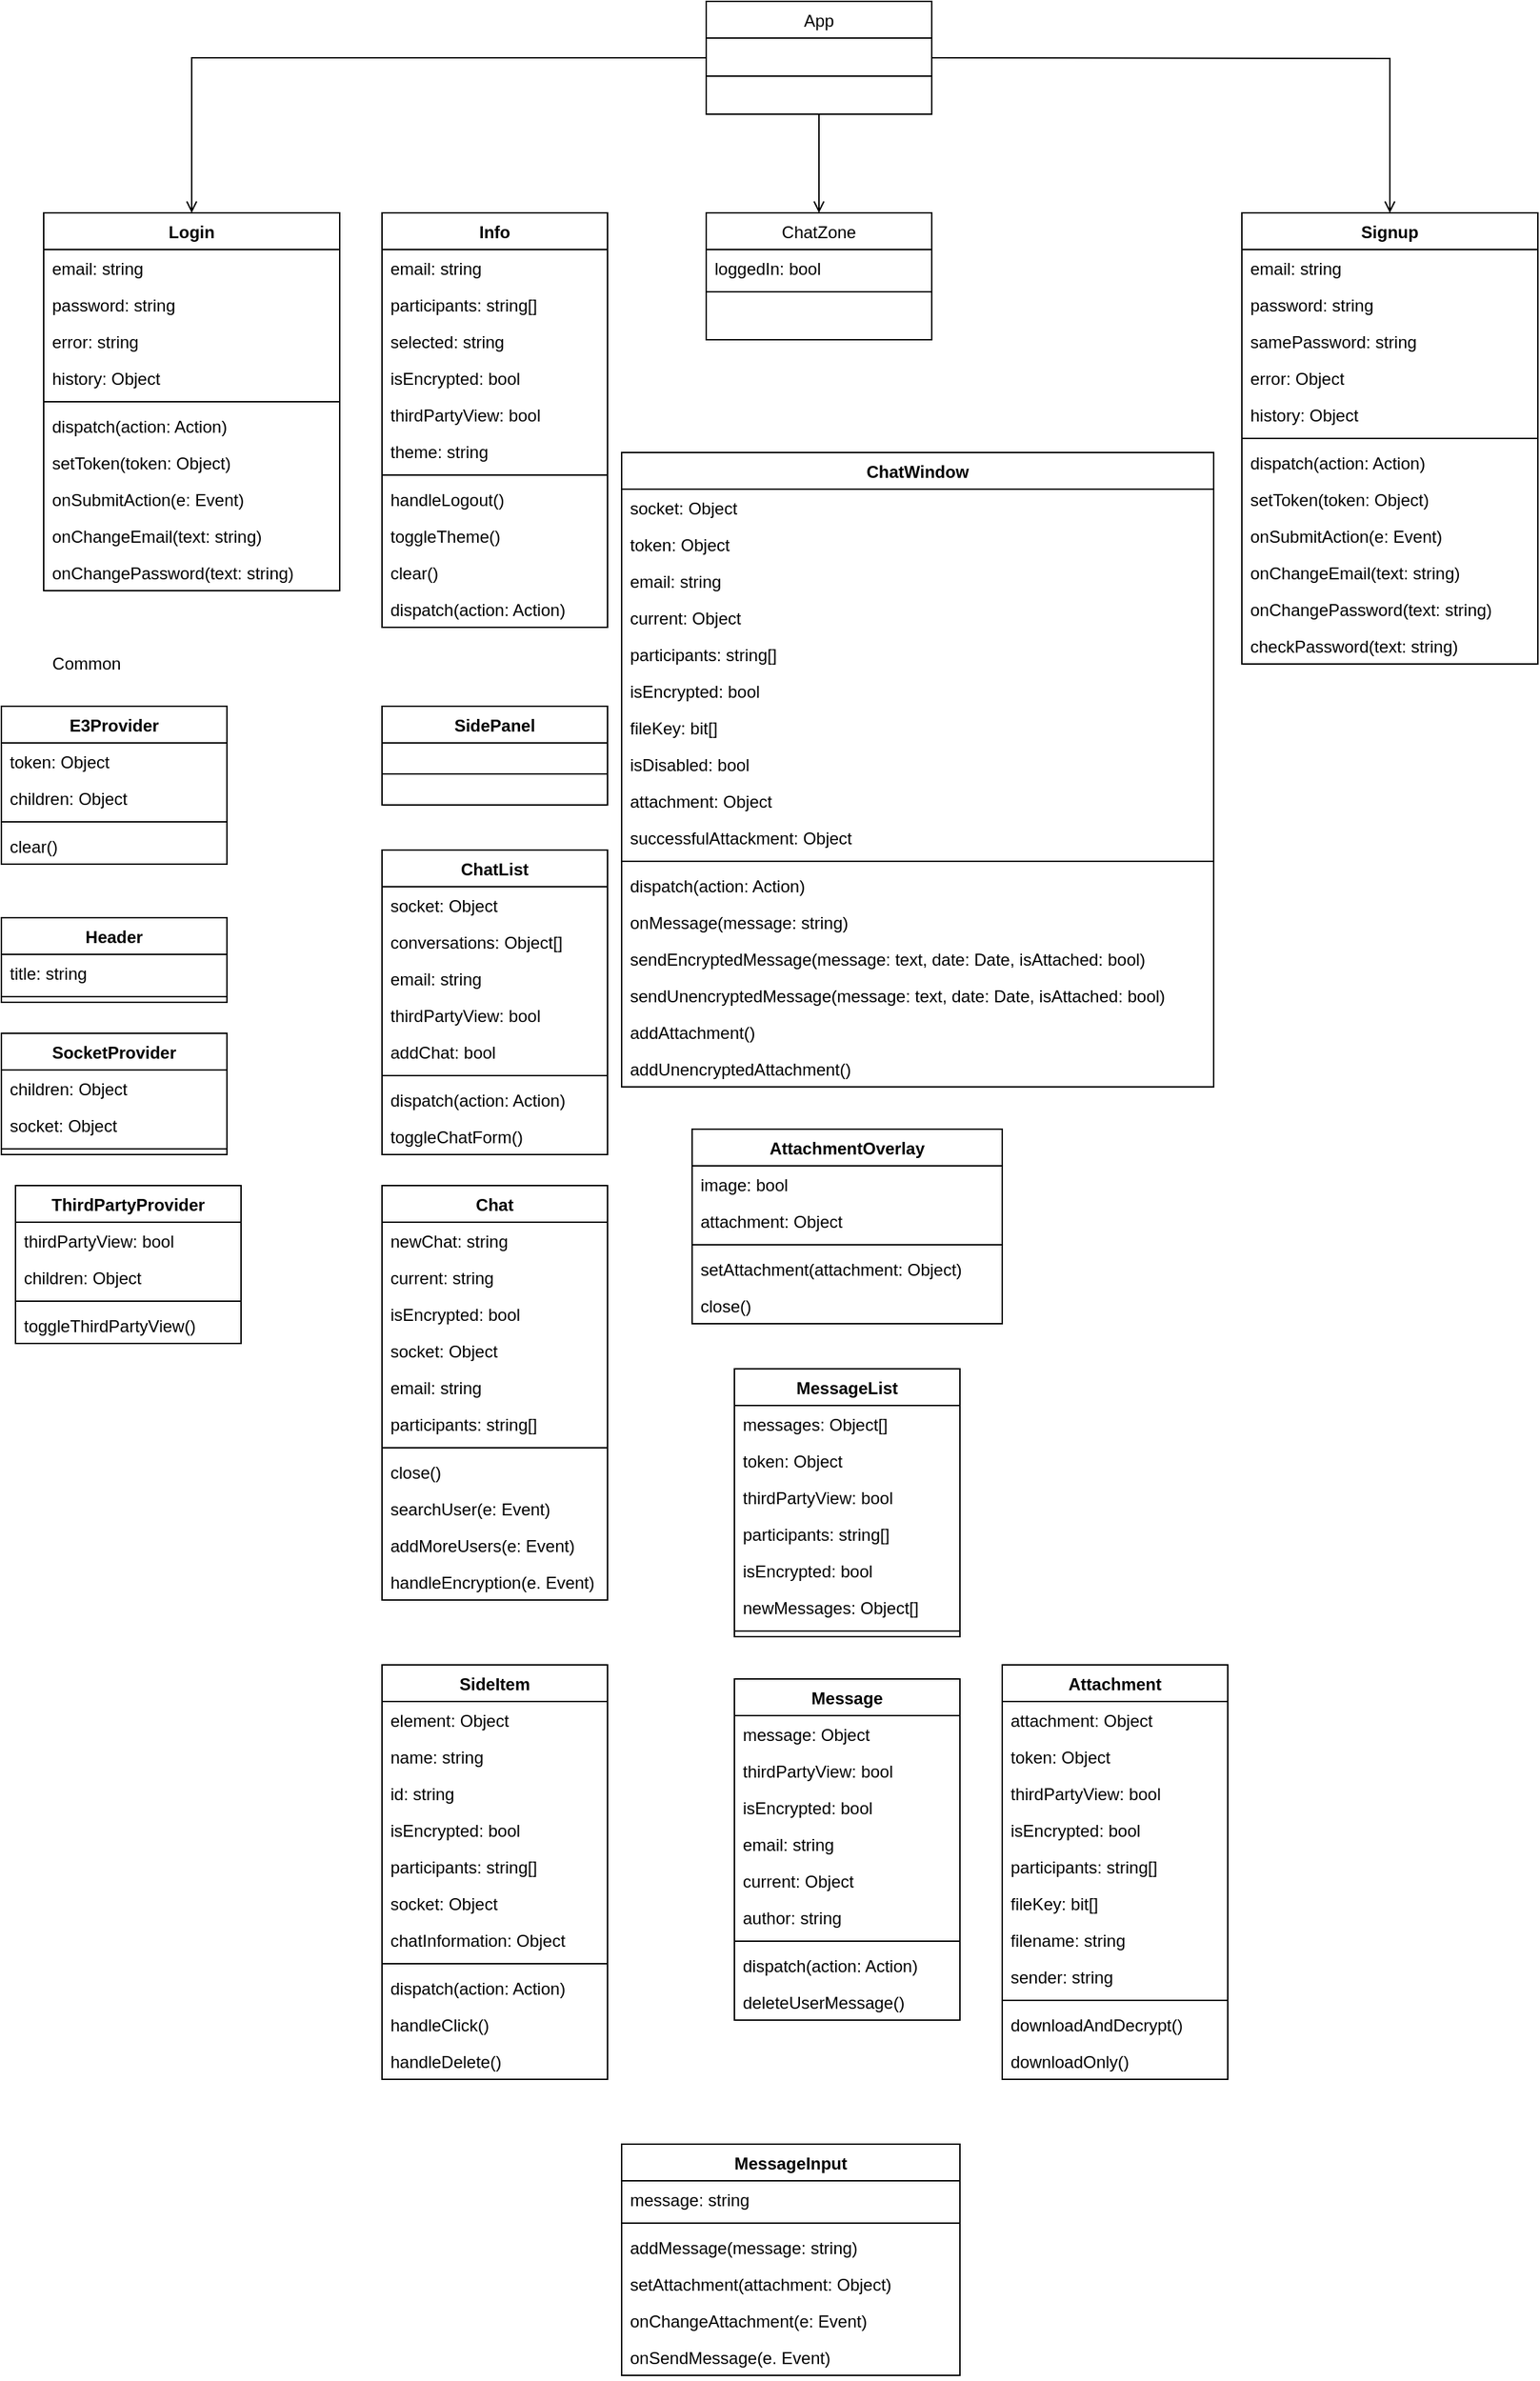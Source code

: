 <mxfile version="14.7.6" type="device"><diagram id="C5RBs43oDa-KdzZeNtuy" name="Page-1"><mxGraphModel dx="2538" dy="564" grid="1" gridSize="10" guides="1" tooltips="1" connect="1" arrows="1" fold="1" page="1" pageScale="1" pageWidth="1500" pageHeight="1500" math="0" shadow="0"><root><mxCell id="WIyWlLk6GJQsqaUBKTNV-0"/><mxCell id="WIyWlLk6GJQsqaUBKTNV-1" parent="WIyWlLk6GJQsqaUBKTNV-0"/><mxCell id="zkfFHV4jXpPFQw0GAbJ--0" value="App" style="swimlane;fontStyle=0;align=center;verticalAlign=top;childLayout=stackLayout;horizontal=1;startSize=26;horizontalStack=0;resizeParent=1;resizeLast=0;collapsible=1;marginBottom=0;rounded=0;shadow=0;strokeWidth=1;" parent="WIyWlLk6GJQsqaUBKTNV-1" vertex="1"><mxGeometry x="480" y="40" width="160" height="80" as="geometry"><mxRectangle x="230" y="140" width="160" height="26" as="alternateBounds"/></mxGeometry></mxCell><mxCell id="zkfFHV4jXpPFQw0GAbJ--4" value="" style="line;html=1;strokeWidth=1;align=left;verticalAlign=middle;spacingTop=-1;spacingLeft=3;spacingRight=3;rotatable=0;labelPosition=right;points=[];portConstraint=eastwest;" parent="zkfFHV4jXpPFQw0GAbJ--0" vertex="1"><mxGeometry y="26" width="160" height="54" as="geometry"/></mxCell><mxCell id="zkfFHV4jXpPFQw0GAbJ--17" value="ChatZone" style="swimlane;fontStyle=0;align=center;verticalAlign=top;childLayout=stackLayout;horizontal=1;startSize=26;horizontalStack=0;resizeParent=1;resizeLast=0;collapsible=1;marginBottom=0;rounded=0;shadow=0;strokeWidth=1;" parent="WIyWlLk6GJQsqaUBKTNV-1" vertex="1"><mxGeometry x="480" y="190" width="160" height="90" as="geometry"><mxRectangle x="550" y="140" width="160" height="26" as="alternateBounds"/></mxGeometry></mxCell><mxCell id="zkfFHV4jXpPFQw0GAbJ--18" value="loggedIn: bool" style="text;align=left;verticalAlign=top;spacingLeft=4;spacingRight=4;overflow=hidden;rotatable=0;points=[[0,0.5],[1,0.5]];portConstraint=eastwest;" parent="zkfFHV4jXpPFQw0GAbJ--17" vertex="1"><mxGeometry y="26" width="160" height="26" as="geometry"/></mxCell><mxCell id="zkfFHV4jXpPFQw0GAbJ--23" value="" style="line;html=1;strokeWidth=1;align=left;verticalAlign=middle;spacingTop=-1;spacingLeft=3;spacingRight=3;rotatable=0;labelPosition=right;points=[];portConstraint=eastwest;" parent="zkfFHV4jXpPFQw0GAbJ--17" vertex="1"><mxGeometry y="52" width="160" height="8" as="geometry"/></mxCell><mxCell id="zkfFHV4jXpPFQw0GAbJ--26" value="" style="endArrow=open;shadow=0;strokeWidth=1;rounded=0;endFill=1;edgeStyle=elbowEdgeStyle;elbow=vertical;" parent="WIyWlLk6GJQsqaUBKTNV-1" source="zkfFHV4jXpPFQw0GAbJ--0" target="zkfFHV4jXpPFQw0GAbJ--17" edge="1"><mxGeometry x="0.5" y="41" relative="1" as="geometry"><mxPoint x="380" y="192" as="sourcePoint"/><mxPoint x="540" y="192" as="targetPoint"/><mxPoint x="-40" y="32" as="offset"/></mxGeometry></mxCell><mxCell id="NFk0pXSnsGcXy38gWaya-1" value="Login" style="swimlane;fontStyle=1;align=center;verticalAlign=top;childLayout=stackLayout;horizontal=1;startSize=26;horizontalStack=0;resizeParent=1;resizeParentMax=0;resizeLast=0;collapsible=1;marginBottom=0;" vertex="1" parent="WIyWlLk6GJQsqaUBKTNV-1"><mxGeometry x="10" y="190" width="210" height="268" as="geometry"/></mxCell><mxCell id="NFk0pXSnsGcXy38gWaya-2" value="email: string" style="text;strokeColor=none;fillColor=none;align=left;verticalAlign=top;spacingLeft=4;spacingRight=4;overflow=hidden;rotatable=0;points=[[0,0.5],[1,0.5]];portConstraint=eastwest;" vertex="1" parent="NFk0pXSnsGcXy38gWaya-1"><mxGeometry y="26" width="210" height="26" as="geometry"/></mxCell><mxCell id="NFk0pXSnsGcXy38gWaya-10" value="password: string" style="text;strokeColor=none;fillColor=none;align=left;verticalAlign=top;spacingLeft=4;spacingRight=4;overflow=hidden;rotatable=0;points=[[0,0.5],[1,0.5]];portConstraint=eastwest;" vertex="1" parent="NFk0pXSnsGcXy38gWaya-1"><mxGeometry y="52" width="210" height="26" as="geometry"/></mxCell><mxCell id="NFk0pXSnsGcXy38gWaya-4" value="error: string" style="text;strokeColor=none;fillColor=none;align=left;verticalAlign=top;spacingLeft=4;spacingRight=4;overflow=hidden;rotatable=0;points=[[0,0.5],[1,0.5]];portConstraint=eastwest;" vertex="1" parent="NFk0pXSnsGcXy38gWaya-1"><mxGeometry y="78" width="210" height="26" as="geometry"/></mxCell><mxCell id="NFk0pXSnsGcXy38gWaya-12" value="history: Object" style="text;strokeColor=none;fillColor=none;align=left;verticalAlign=top;spacingLeft=4;spacingRight=4;overflow=hidden;rotatable=0;points=[[0,0.5],[1,0.5]];portConstraint=eastwest;" vertex="1" parent="NFk0pXSnsGcXy38gWaya-1"><mxGeometry y="104" width="210" height="26" as="geometry"/></mxCell><mxCell id="NFk0pXSnsGcXy38gWaya-3" value="" style="line;strokeWidth=1;fillColor=none;align=left;verticalAlign=middle;spacingTop=-1;spacingLeft=3;spacingRight=3;rotatable=0;labelPosition=right;points=[];portConstraint=eastwest;" vertex="1" parent="NFk0pXSnsGcXy38gWaya-1"><mxGeometry y="130" width="210" height="8" as="geometry"/></mxCell><mxCell id="NFk0pXSnsGcXy38gWaya-16" value="dispatch(action: Action)" style="text;strokeColor=none;fillColor=none;align=left;verticalAlign=top;spacingLeft=4;spacingRight=4;overflow=hidden;rotatable=0;points=[[0,0.5],[1,0.5]];portConstraint=eastwest;" vertex="1" parent="NFk0pXSnsGcXy38gWaya-1"><mxGeometry y="138" width="210" height="26" as="geometry"/></mxCell><mxCell id="NFk0pXSnsGcXy38gWaya-17" value="setToken(token: Object)" style="text;strokeColor=none;fillColor=none;align=left;verticalAlign=top;spacingLeft=4;spacingRight=4;overflow=hidden;rotatable=0;points=[[0,0.5],[1,0.5]];portConstraint=eastwest;" vertex="1" parent="NFk0pXSnsGcXy38gWaya-1"><mxGeometry y="164" width="210" height="26" as="geometry"/></mxCell><mxCell id="NFk0pXSnsGcXy38gWaya-18" value="onSubmitAction(e: Event)" style="text;strokeColor=none;fillColor=none;align=left;verticalAlign=top;spacingLeft=4;spacingRight=4;overflow=hidden;rotatable=0;points=[[0,0.5],[1,0.5]];portConstraint=eastwest;" vertex="1" parent="NFk0pXSnsGcXy38gWaya-1"><mxGeometry y="190" width="210" height="26" as="geometry"/></mxCell><mxCell id="NFk0pXSnsGcXy38gWaya-19" value="onChangeEmail(text: string)" style="text;strokeColor=none;fillColor=none;align=left;verticalAlign=top;spacingLeft=4;spacingRight=4;overflow=hidden;rotatable=0;points=[[0,0.5],[1,0.5]];portConstraint=eastwest;" vertex="1" parent="NFk0pXSnsGcXy38gWaya-1"><mxGeometry y="216" width="210" height="26" as="geometry"/></mxCell><mxCell id="NFk0pXSnsGcXy38gWaya-20" value="onChangePassword(text: string)" style="text;strokeColor=none;fillColor=none;align=left;verticalAlign=top;spacingLeft=4;spacingRight=4;overflow=hidden;rotatable=0;points=[[0,0.5],[1,0.5]];portConstraint=eastwest;" vertex="1" parent="NFk0pXSnsGcXy38gWaya-1"><mxGeometry y="242" width="210" height="26" as="geometry"/></mxCell><mxCell id="NFk0pXSnsGcXy38gWaya-21" value="Signup" style="swimlane;fontStyle=1;align=center;verticalAlign=top;childLayout=stackLayout;horizontal=1;startSize=26;horizontalStack=0;resizeParent=1;resizeParentMax=0;resizeLast=0;collapsible=1;marginBottom=0;" vertex="1" parent="WIyWlLk6GJQsqaUBKTNV-1"><mxGeometry x="860" y="190" width="210" height="320" as="geometry"/></mxCell><mxCell id="NFk0pXSnsGcXy38gWaya-22" value="email: string" style="text;strokeColor=none;fillColor=none;align=left;verticalAlign=top;spacingLeft=4;spacingRight=4;overflow=hidden;rotatable=0;points=[[0,0.5],[1,0.5]];portConstraint=eastwest;" vertex="1" parent="NFk0pXSnsGcXy38gWaya-21"><mxGeometry y="26" width="210" height="26" as="geometry"/></mxCell><mxCell id="NFk0pXSnsGcXy38gWaya-23" value="password: string" style="text;strokeColor=none;fillColor=none;align=left;verticalAlign=top;spacingLeft=4;spacingRight=4;overflow=hidden;rotatable=0;points=[[0,0.5],[1,0.5]];portConstraint=eastwest;" vertex="1" parent="NFk0pXSnsGcXy38gWaya-21"><mxGeometry y="52" width="210" height="26" as="geometry"/></mxCell><mxCell id="NFk0pXSnsGcXy38gWaya-32" value="samePassword: string" style="text;strokeColor=none;fillColor=none;align=left;verticalAlign=top;spacingLeft=4;spacingRight=4;overflow=hidden;rotatable=0;points=[[0,0.5],[1,0.5]];portConstraint=eastwest;" vertex="1" parent="NFk0pXSnsGcXy38gWaya-21"><mxGeometry y="78" width="210" height="26" as="geometry"/></mxCell><mxCell id="NFk0pXSnsGcXy38gWaya-24" value="error: Object" style="text;strokeColor=none;fillColor=none;align=left;verticalAlign=top;spacingLeft=4;spacingRight=4;overflow=hidden;rotatable=0;points=[[0,0.5],[1,0.5]];portConstraint=eastwest;" vertex="1" parent="NFk0pXSnsGcXy38gWaya-21"><mxGeometry y="104" width="210" height="26" as="geometry"/></mxCell><mxCell id="NFk0pXSnsGcXy38gWaya-25" value="history: Object" style="text;strokeColor=none;fillColor=none;align=left;verticalAlign=top;spacingLeft=4;spacingRight=4;overflow=hidden;rotatable=0;points=[[0,0.5],[1,0.5]];portConstraint=eastwest;" vertex="1" parent="NFk0pXSnsGcXy38gWaya-21"><mxGeometry y="130" width="210" height="26" as="geometry"/></mxCell><mxCell id="NFk0pXSnsGcXy38gWaya-26" value="" style="line;strokeWidth=1;fillColor=none;align=left;verticalAlign=middle;spacingTop=-1;spacingLeft=3;spacingRight=3;rotatable=0;labelPosition=right;points=[];portConstraint=eastwest;" vertex="1" parent="NFk0pXSnsGcXy38gWaya-21"><mxGeometry y="156" width="210" height="8" as="geometry"/></mxCell><mxCell id="NFk0pXSnsGcXy38gWaya-27" value="dispatch(action: Action)" style="text;strokeColor=none;fillColor=none;align=left;verticalAlign=top;spacingLeft=4;spacingRight=4;overflow=hidden;rotatable=0;points=[[0,0.5],[1,0.5]];portConstraint=eastwest;" vertex="1" parent="NFk0pXSnsGcXy38gWaya-21"><mxGeometry y="164" width="210" height="26" as="geometry"/></mxCell><mxCell id="NFk0pXSnsGcXy38gWaya-28" value="setToken(token: Object)" style="text;strokeColor=none;fillColor=none;align=left;verticalAlign=top;spacingLeft=4;spacingRight=4;overflow=hidden;rotatable=0;points=[[0,0.5],[1,0.5]];portConstraint=eastwest;" vertex="1" parent="NFk0pXSnsGcXy38gWaya-21"><mxGeometry y="190" width="210" height="26" as="geometry"/></mxCell><mxCell id="NFk0pXSnsGcXy38gWaya-29" value="onSubmitAction(e: Event)" style="text;strokeColor=none;fillColor=none;align=left;verticalAlign=top;spacingLeft=4;spacingRight=4;overflow=hidden;rotatable=0;points=[[0,0.5],[1,0.5]];portConstraint=eastwest;" vertex="1" parent="NFk0pXSnsGcXy38gWaya-21"><mxGeometry y="216" width="210" height="26" as="geometry"/></mxCell><mxCell id="NFk0pXSnsGcXy38gWaya-30" value="onChangeEmail(text: string)" style="text;strokeColor=none;fillColor=none;align=left;verticalAlign=top;spacingLeft=4;spacingRight=4;overflow=hidden;rotatable=0;points=[[0,0.5],[1,0.5]];portConstraint=eastwest;" vertex="1" parent="NFk0pXSnsGcXy38gWaya-21"><mxGeometry y="242" width="210" height="26" as="geometry"/></mxCell><mxCell id="NFk0pXSnsGcXy38gWaya-31" value="onChangePassword(text: string)" style="text;strokeColor=none;fillColor=none;align=left;verticalAlign=top;spacingLeft=4;spacingRight=4;overflow=hidden;rotatable=0;points=[[0,0.5],[1,0.5]];portConstraint=eastwest;" vertex="1" parent="NFk0pXSnsGcXy38gWaya-21"><mxGeometry y="268" width="210" height="26" as="geometry"/></mxCell><mxCell id="NFk0pXSnsGcXy38gWaya-34" value="checkPassword(text: string)" style="text;strokeColor=none;fillColor=none;align=left;verticalAlign=top;spacingLeft=4;spacingRight=4;overflow=hidden;rotatable=0;points=[[0,0.5],[1,0.5]];portConstraint=eastwest;" vertex="1" parent="NFk0pXSnsGcXy38gWaya-21"><mxGeometry y="294" width="210" height="26" as="geometry"/></mxCell><mxCell id="NFk0pXSnsGcXy38gWaya-36" value="" style="endArrow=open;html=1;edgeStyle=orthogonalEdgeStyle;exitX=0;exitY=0.5;exitDx=0;exitDy=0;rounded=0;endFill=0;entryX=0.5;entryY=0;entryDx=0;entryDy=0;" edge="1" parent="WIyWlLk6GJQsqaUBKTNV-1" source="zkfFHV4jXpPFQw0GAbJ--0" target="NFk0pXSnsGcXy38gWaya-1"><mxGeometry relative="1" as="geometry"><mxPoint x="290" y="79.5" as="sourcePoint"/><mxPoint x="440" y="180" as="targetPoint"/></mxGeometry></mxCell><mxCell id="NFk0pXSnsGcXy38gWaya-43" value="" style="endArrow=open;html=1;edgeStyle=orthogonalEdgeStyle;entryX=0.5;entryY=0;entryDx=0;entryDy=0;endFill=0;rounded=0;" edge="1" parent="WIyWlLk6GJQsqaUBKTNV-1" target="NFk0pXSnsGcXy38gWaya-21"><mxGeometry relative="1" as="geometry"><mxPoint x="640" y="80" as="sourcePoint"/><mxPoint x="580" y="320" as="targetPoint"/></mxGeometry></mxCell><mxCell id="NFk0pXSnsGcXy38gWaya-46" value="E3Provider" style="swimlane;fontStyle=1;align=center;verticalAlign=top;childLayout=stackLayout;horizontal=1;startSize=26;horizontalStack=0;resizeParent=1;resizeParentMax=0;resizeLast=0;collapsible=1;marginBottom=0;" vertex="1" parent="WIyWlLk6GJQsqaUBKTNV-1"><mxGeometry x="-20" y="540" width="160" height="112" as="geometry"/></mxCell><mxCell id="NFk0pXSnsGcXy38gWaya-47" value="token: Object" style="text;strokeColor=none;fillColor=none;align=left;verticalAlign=top;spacingLeft=4;spacingRight=4;overflow=hidden;rotatable=0;points=[[0,0.5],[1,0.5]];portConstraint=eastwest;" vertex="1" parent="NFk0pXSnsGcXy38gWaya-46"><mxGeometry y="26" width="160" height="26" as="geometry"/></mxCell><mxCell id="NFk0pXSnsGcXy38gWaya-50" value="children: Object" style="text;strokeColor=none;fillColor=none;align=left;verticalAlign=top;spacingLeft=4;spacingRight=4;overflow=hidden;rotatable=0;points=[[0,0.5],[1,0.5]];portConstraint=eastwest;" vertex="1" parent="NFk0pXSnsGcXy38gWaya-46"><mxGeometry y="52" width="160" height="26" as="geometry"/></mxCell><mxCell id="NFk0pXSnsGcXy38gWaya-48" value="" style="line;strokeWidth=1;fillColor=none;align=left;verticalAlign=middle;spacingTop=-1;spacingLeft=3;spacingRight=3;rotatable=0;labelPosition=right;points=[];portConstraint=eastwest;" vertex="1" parent="NFk0pXSnsGcXy38gWaya-46"><mxGeometry y="78" width="160" height="8" as="geometry"/></mxCell><mxCell id="NFk0pXSnsGcXy38gWaya-49" value="clear()" style="text;strokeColor=none;fillColor=none;align=left;verticalAlign=top;spacingLeft=4;spacingRight=4;overflow=hidden;rotatable=0;points=[[0,0.5],[1,0.5]];portConstraint=eastwest;" vertex="1" parent="NFk0pXSnsGcXy38gWaya-46"><mxGeometry y="86" width="160" height="26" as="geometry"/></mxCell><mxCell id="NFk0pXSnsGcXy38gWaya-52" value="Info" style="swimlane;fontStyle=1;align=center;verticalAlign=top;childLayout=stackLayout;horizontal=1;startSize=26;horizontalStack=0;resizeParent=1;resizeParentMax=0;resizeLast=0;collapsible=1;marginBottom=0;" vertex="1" parent="WIyWlLk6GJQsqaUBKTNV-1"><mxGeometry x="250" y="190" width="160" height="294" as="geometry"/></mxCell><mxCell id="NFk0pXSnsGcXy38gWaya-53" value="email: string" style="text;strokeColor=none;fillColor=none;align=left;verticalAlign=top;spacingLeft=4;spacingRight=4;overflow=hidden;rotatable=0;points=[[0,0.5],[1,0.5]];portConstraint=eastwest;" vertex="1" parent="NFk0pXSnsGcXy38gWaya-52"><mxGeometry y="26" width="160" height="26" as="geometry"/></mxCell><mxCell id="NFk0pXSnsGcXy38gWaya-56" value="participants: string[]" style="text;strokeColor=none;fillColor=none;align=left;verticalAlign=top;spacingLeft=4;spacingRight=4;overflow=hidden;rotatable=0;points=[[0,0.5],[1,0.5]];portConstraint=eastwest;" vertex="1" parent="NFk0pXSnsGcXy38gWaya-52"><mxGeometry y="52" width="160" height="26" as="geometry"/></mxCell><mxCell id="NFk0pXSnsGcXy38gWaya-57" value="selected: string" style="text;strokeColor=none;fillColor=none;align=left;verticalAlign=top;spacingLeft=4;spacingRight=4;overflow=hidden;rotatable=0;points=[[0,0.5],[1,0.5]];portConstraint=eastwest;" vertex="1" parent="NFk0pXSnsGcXy38gWaya-52"><mxGeometry y="78" width="160" height="26" as="geometry"/></mxCell><mxCell id="NFk0pXSnsGcXy38gWaya-58" value="isEncrypted: bool" style="text;strokeColor=none;fillColor=none;align=left;verticalAlign=top;spacingLeft=4;spacingRight=4;overflow=hidden;rotatable=0;points=[[0,0.5],[1,0.5]];portConstraint=eastwest;" vertex="1" parent="NFk0pXSnsGcXy38gWaya-52"><mxGeometry y="104" width="160" height="26" as="geometry"/></mxCell><mxCell id="NFk0pXSnsGcXy38gWaya-59" value="thirdPartyView: bool" style="text;strokeColor=none;fillColor=none;align=left;verticalAlign=top;spacingLeft=4;spacingRight=4;overflow=hidden;rotatable=0;points=[[0,0.5],[1,0.5]];portConstraint=eastwest;" vertex="1" parent="NFk0pXSnsGcXy38gWaya-52"><mxGeometry y="130" width="160" height="26" as="geometry"/></mxCell><mxCell id="NFk0pXSnsGcXy38gWaya-60" value="theme: string" style="text;strokeColor=none;fillColor=none;align=left;verticalAlign=top;spacingLeft=4;spacingRight=4;overflow=hidden;rotatable=0;points=[[0,0.5],[1,0.5]];portConstraint=eastwest;" vertex="1" parent="NFk0pXSnsGcXy38gWaya-52"><mxGeometry y="156" width="160" height="26" as="geometry"/></mxCell><mxCell id="NFk0pXSnsGcXy38gWaya-54" value="" style="line;strokeWidth=1;fillColor=none;align=left;verticalAlign=middle;spacingTop=-1;spacingLeft=3;spacingRight=3;rotatable=0;labelPosition=right;points=[];portConstraint=eastwest;" vertex="1" parent="NFk0pXSnsGcXy38gWaya-52"><mxGeometry y="182" width="160" height="8" as="geometry"/></mxCell><mxCell id="NFk0pXSnsGcXy38gWaya-55" value="handleLogout()" style="text;strokeColor=none;fillColor=none;align=left;verticalAlign=top;spacingLeft=4;spacingRight=4;overflow=hidden;rotatable=0;points=[[0,0.5],[1,0.5]];portConstraint=eastwest;" vertex="1" parent="NFk0pXSnsGcXy38gWaya-52"><mxGeometry y="190" width="160" height="26" as="geometry"/></mxCell><mxCell id="NFk0pXSnsGcXy38gWaya-61" value="toggleTheme()" style="text;strokeColor=none;fillColor=none;align=left;verticalAlign=top;spacingLeft=4;spacingRight=4;overflow=hidden;rotatable=0;points=[[0,0.5],[1,0.5]];portConstraint=eastwest;" vertex="1" parent="NFk0pXSnsGcXy38gWaya-52"><mxGeometry y="216" width="160" height="26" as="geometry"/></mxCell><mxCell id="NFk0pXSnsGcXy38gWaya-72" value="clear()" style="text;strokeColor=none;fillColor=none;align=left;verticalAlign=top;spacingLeft=4;spacingRight=4;overflow=hidden;rotatable=0;points=[[0,0.5],[1,0.5]];portConstraint=eastwest;" vertex="1" parent="NFk0pXSnsGcXy38gWaya-52"><mxGeometry y="242" width="160" height="26" as="geometry"/></mxCell><mxCell id="NFk0pXSnsGcXy38gWaya-71" value="dispatch(action: Action)" style="text;strokeColor=none;fillColor=none;align=left;verticalAlign=top;spacingLeft=4;spacingRight=4;overflow=hidden;rotatable=0;points=[[0,0.5],[1,0.5]];portConstraint=eastwest;" vertex="1" parent="NFk0pXSnsGcXy38gWaya-52"><mxGeometry y="268" width="160" height="26" as="geometry"/></mxCell><mxCell id="NFk0pXSnsGcXy38gWaya-73" value="Header" style="swimlane;fontStyle=1;align=center;verticalAlign=top;childLayout=stackLayout;horizontal=1;startSize=26;horizontalStack=0;resizeParent=1;resizeParentMax=0;resizeLast=0;collapsible=1;marginBottom=0;" vertex="1" parent="WIyWlLk6GJQsqaUBKTNV-1"><mxGeometry x="-20" y="690" width="160" height="60" as="geometry"/></mxCell><mxCell id="NFk0pXSnsGcXy38gWaya-74" value="title: string" style="text;strokeColor=none;fillColor=none;align=left;verticalAlign=top;spacingLeft=4;spacingRight=4;overflow=hidden;rotatable=0;points=[[0,0.5],[1,0.5]];portConstraint=eastwest;" vertex="1" parent="NFk0pXSnsGcXy38gWaya-73"><mxGeometry y="26" width="160" height="26" as="geometry"/></mxCell><mxCell id="NFk0pXSnsGcXy38gWaya-75" value="" style="line;strokeWidth=1;fillColor=none;align=left;verticalAlign=middle;spacingTop=-1;spacingLeft=3;spacingRight=3;rotatable=0;labelPosition=right;points=[];portConstraint=eastwest;" vertex="1" parent="NFk0pXSnsGcXy38gWaya-73"><mxGeometry y="52" width="160" height="8" as="geometry"/></mxCell><mxCell id="NFk0pXSnsGcXy38gWaya-78" value="Common" style="text;html=1;align=center;verticalAlign=middle;resizable=0;points=[];autosize=1;strokeColor=none;" vertex="1" parent="WIyWlLk6GJQsqaUBKTNV-1"><mxGeometry x="10" y="500" width="60" height="20" as="geometry"/></mxCell><mxCell id="NFk0pXSnsGcXy38gWaya-80" value="SidePanel" style="swimlane;fontStyle=1;align=center;verticalAlign=top;childLayout=stackLayout;horizontal=1;startSize=26;horizontalStack=0;resizeParent=1;resizeParentMax=0;resizeLast=0;collapsible=1;marginBottom=0;" vertex="1" parent="WIyWlLk6GJQsqaUBKTNV-1"><mxGeometry x="250" y="540" width="160" height="70" as="geometry"/></mxCell><mxCell id="NFk0pXSnsGcXy38gWaya-82" value="" style="line;strokeWidth=1;fillColor=none;align=left;verticalAlign=middle;spacingTop=-1;spacingLeft=3;spacingRight=3;rotatable=0;labelPosition=right;points=[];portConstraint=eastwest;" vertex="1" parent="NFk0pXSnsGcXy38gWaya-80"><mxGeometry y="26" width="160" height="44" as="geometry"/></mxCell><mxCell id="NFk0pXSnsGcXy38gWaya-84" value="ChatList" style="swimlane;fontStyle=1;align=center;verticalAlign=top;childLayout=stackLayout;horizontal=1;startSize=26;horizontalStack=0;resizeParent=1;resizeParentMax=0;resizeLast=0;collapsible=1;marginBottom=0;" vertex="1" parent="WIyWlLk6GJQsqaUBKTNV-1"><mxGeometry x="250" y="642" width="160" height="216" as="geometry"/></mxCell><mxCell id="NFk0pXSnsGcXy38gWaya-85" value="socket: Object" style="text;strokeColor=none;fillColor=none;align=left;verticalAlign=top;spacingLeft=4;spacingRight=4;overflow=hidden;rotatable=0;points=[[0,0.5],[1,0.5]];portConstraint=eastwest;" vertex="1" parent="NFk0pXSnsGcXy38gWaya-84"><mxGeometry y="26" width="160" height="26" as="geometry"/></mxCell><mxCell id="NFk0pXSnsGcXy38gWaya-88" value="conversations: Object[]" style="text;strokeColor=none;fillColor=none;align=left;verticalAlign=top;spacingLeft=4;spacingRight=4;overflow=hidden;rotatable=0;points=[[0,0.5],[1,0.5]];portConstraint=eastwest;" vertex="1" parent="NFk0pXSnsGcXy38gWaya-84"><mxGeometry y="52" width="160" height="26" as="geometry"/></mxCell><mxCell id="NFk0pXSnsGcXy38gWaya-89" value="email: string" style="text;strokeColor=none;fillColor=none;align=left;verticalAlign=top;spacingLeft=4;spacingRight=4;overflow=hidden;rotatable=0;points=[[0,0.5],[1,0.5]];portConstraint=eastwest;" vertex="1" parent="NFk0pXSnsGcXy38gWaya-84"><mxGeometry y="78" width="160" height="26" as="geometry"/></mxCell><mxCell id="NFk0pXSnsGcXy38gWaya-90" value="thirdPartyView: bool" style="text;strokeColor=none;fillColor=none;align=left;verticalAlign=top;spacingLeft=4;spacingRight=4;overflow=hidden;rotatable=0;points=[[0,0.5],[1,0.5]];portConstraint=eastwest;" vertex="1" parent="NFk0pXSnsGcXy38gWaya-84"><mxGeometry y="104" width="160" height="26" as="geometry"/></mxCell><mxCell id="NFk0pXSnsGcXy38gWaya-91" value="addChat: bool" style="text;strokeColor=none;fillColor=none;align=left;verticalAlign=top;spacingLeft=4;spacingRight=4;overflow=hidden;rotatable=0;points=[[0,0.5],[1,0.5]];portConstraint=eastwest;" vertex="1" parent="NFk0pXSnsGcXy38gWaya-84"><mxGeometry y="130" width="160" height="26" as="geometry"/></mxCell><mxCell id="NFk0pXSnsGcXy38gWaya-86" value="" style="line;strokeWidth=1;fillColor=none;align=left;verticalAlign=middle;spacingTop=-1;spacingLeft=3;spacingRight=3;rotatable=0;labelPosition=right;points=[];portConstraint=eastwest;" vertex="1" parent="NFk0pXSnsGcXy38gWaya-84"><mxGeometry y="156" width="160" height="8" as="geometry"/></mxCell><mxCell id="NFk0pXSnsGcXy38gWaya-95" value="dispatch(action: Action)" style="text;strokeColor=none;fillColor=none;align=left;verticalAlign=top;spacingLeft=4;spacingRight=4;overflow=hidden;rotatable=0;points=[[0,0.5],[1,0.5]];portConstraint=eastwest;" vertex="1" parent="NFk0pXSnsGcXy38gWaya-84"><mxGeometry y="164" width="160" height="26" as="geometry"/></mxCell><mxCell id="NFk0pXSnsGcXy38gWaya-92" value="toggleChatForm()" style="text;strokeColor=none;fillColor=none;align=left;verticalAlign=top;spacingLeft=4;spacingRight=4;overflow=hidden;rotatable=0;points=[[0,0.5],[1,0.5]];portConstraint=eastwest;" vertex="1" parent="NFk0pXSnsGcXy38gWaya-84"><mxGeometry y="190" width="160" height="26" as="geometry"/></mxCell><mxCell id="NFk0pXSnsGcXy38gWaya-96" value="SocketProvider" style="swimlane;fontStyle=1;align=center;verticalAlign=top;childLayout=stackLayout;horizontal=1;startSize=26;horizontalStack=0;resizeParent=1;resizeParentMax=0;resizeLast=0;collapsible=1;marginBottom=0;" vertex="1" parent="WIyWlLk6GJQsqaUBKTNV-1"><mxGeometry x="-20" y="772" width="160" height="86" as="geometry"/></mxCell><mxCell id="NFk0pXSnsGcXy38gWaya-97" value="children: Object" style="text;strokeColor=none;fillColor=none;align=left;verticalAlign=top;spacingLeft=4;spacingRight=4;overflow=hidden;rotatable=0;points=[[0,0.5],[1,0.5]];portConstraint=eastwest;" vertex="1" parent="NFk0pXSnsGcXy38gWaya-96"><mxGeometry y="26" width="160" height="26" as="geometry"/></mxCell><mxCell id="NFk0pXSnsGcXy38gWaya-100" value="socket: Object" style="text;strokeColor=none;fillColor=none;align=left;verticalAlign=top;spacingLeft=4;spacingRight=4;overflow=hidden;rotatable=0;points=[[0,0.5],[1,0.5]];portConstraint=eastwest;" vertex="1" parent="NFk0pXSnsGcXy38gWaya-96"><mxGeometry y="52" width="160" height="26" as="geometry"/></mxCell><mxCell id="NFk0pXSnsGcXy38gWaya-98" value="" style="line;strokeWidth=1;fillColor=none;align=left;verticalAlign=middle;spacingTop=-1;spacingLeft=3;spacingRight=3;rotatable=0;labelPosition=right;points=[];portConstraint=eastwest;" vertex="1" parent="NFk0pXSnsGcXy38gWaya-96"><mxGeometry y="78" width="160" height="8" as="geometry"/></mxCell><mxCell id="NFk0pXSnsGcXy38gWaya-101" value="ThirdPartyProvider" style="swimlane;fontStyle=1;align=center;verticalAlign=top;childLayout=stackLayout;horizontal=1;startSize=26;horizontalStack=0;resizeParent=1;resizeParentMax=0;resizeLast=0;collapsible=1;marginBottom=0;" vertex="1" parent="WIyWlLk6GJQsqaUBKTNV-1"><mxGeometry x="-10" y="880" width="160" height="112" as="geometry"/></mxCell><mxCell id="NFk0pXSnsGcXy38gWaya-102" value="thirdPartyView: bool" style="text;strokeColor=none;fillColor=none;align=left;verticalAlign=top;spacingLeft=4;spacingRight=4;overflow=hidden;rotatable=0;points=[[0,0.5],[1,0.5]];portConstraint=eastwest;" vertex="1" parent="NFk0pXSnsGcXy38gWaya-101"><mxGeometry y="26" width="160" height="26" as="geometry"/></mxCell><mxCell id="NFk0pXSnsGcXy38gWaya-105" value="children: Object" style="text;strokeColor=none;fillColor=none;align=left;verticalAlign=top;spacingLeft=4;spacingRight=4;overflow=hidden;rotatable=0;points=[[0,0.5],[1,0.5]];portConstraint=eastwest;" vertex="1" parent="NFk0pXSnsGcXy38gWaya-101"><mxGeometry y="52" width="160" height="26" as="geometry"/></mxCell><mxCell id="NFk0pXSnsGcXy38gWaya-103" value="" style="line;strokeWidth=1;fillColor=none;align=left;verticalAlign=middle;spacingTop=-1;spacingLeft=3;spacingRight=3;rotatable=0;labelPosition=right;points=[];portConstraint=eastwest;" vertex="1" parent="NFk0pXSnsGcXy38gWaya-101"><mxGeometry y="78" width="160" height="8" as="geometry"/></mxCell><mxCell id="NFk0pXSnsGcXy38gWaya-104" value="toggleThirdPartyView()" style="text;strokeColor=none;fillColor=none;align=left;verticalAlign=top;spacingLeft=4;spacingRight=4;overflow=hidden;rotatable=0;points=[[0,0.5],[1,0.5]];portConstraint=eastwest;" vertex="1" parent="NFk0pXSnsGcXy38gWaya-101"><mxGeometry y="86" width="160" height="26" as="geometry"/></mxCell><mxCell id="NFk0pXSnsGcXy38gWaya-106" value="Chat" style="swimlane;fontStyle=1;align=center;verticalAlign=top;childLayout=stackLayout;horizontal=1;startSize=26;horizontalStack=0;resizeParent=1;resizeParentMax=0;resizeLast=0;collapsible=1;marginBottom=0;" vertex="1" parent="WIyWlLk6GJQsqaUBKTNV-1"><mxGeometry x="250" y="880" width="160" height="294" as="geometry"/></mxCell><mxCell id="NFk0pXSnsGcXy38gWaya-107" value="newChat: string" style="text;strokeColor=none;fillColor=none;align=left;verticalAlign=top;spacingLeft=4;spacingRight=4;overflow=hidden;rotatable=0;points=[[0,0.5],[1,0.5]];portConstraint=eastwest;" vertex="1" parent="NFk0pXSnsGcXy38gWaya-106"><mxGeometry y="26" width="160" height="26" as="geometry"/></mxCell><mxCell id="NFk0pXSnsGcXy38gWaya-110" value="current: string" style="text;strokeColor=none;fillColor=none;align=left;verticalAlign=top;spacingLeft=4;spacingRight=4;overflow=hidden;rotatable=0;points=[[0,0.5],[1,0.5]];portConstraint=eastwest;" vertex="1" parent="NFk0pXSnsGcXy38gWaya-106"><mxGeometry y="52" width="160" height="26" as="geometry"/></mxCell><mxCell id="NFk0pXSnsGcXy38gWaya-111" value="isEncrypted: bool" style="text;strokeColor=none;fillColor=none;align=left;verticalAlign=top;spacingLeft=4;spacingRight=4;overflow=hidden;rotatable=0;points=[[0,0.5],[1,0.5]];portConstraint=eastwest;" vertex="1" parent="NFk0pXSnsGcXy38gWaya-106"><mxGeometry y="78" width="160" height="26" as="geometry"/></mxCell><mxCell id="NFk0pXSnsGcXy38gWaya-112" value="socket: Object" style="text;strokeColor=none;fillColor=none;align=left;verticalAlign=top;spacingLeft=4;spacingRight=4;overflow=hidden;rotatable=0;points=[[0,0.5],[1,0.5]];portConstraint=eastwest;" vertex="1" parent="NFk0pXSnsGcXy38gWaya-106"><mxGeometry y="104" width="160" height="26" as="geometry"/></mxCell><mxCell id="NFk0pXSnsGcXy38gWaya-113" value="email: string" style="text;strokeColor=none;fillColor=none;align=left;verticalAlign=top;spacingLeft=4;spacingRight=4;overflow=hidden;rotatable=0;points=[[0,0.5],[1,0.5]];portConstraint=eastwest;" vertex="1" parent="NFk0pXSnsGcXy38gWaya-106"><mxGeometry y="130" width="160" height="26" as="geometry"/></mxCell><mxCell id="NFk0pXSnsGcXy38gWaya-114" value="participants: string[]" style="text;strokeColor=none;fillColor=none;align=left;verticalAlign=top;spacingLeft=4;spacingRight=4;overflow=hidden;rotatable=0;points=[[0,0.5],[1,0.5]];portConstraint=eastwest;" vertex="1" parent="NFk0pXSnsGcXy38gWaya-106"><mxGeometry y="156" width="160" height="26" as="geometry"/></mxCell><mxCell id="NFk0pXSnsGcXy38gWaya-108" value="" style="line;strokeWidth=1;fillColor=none;align=left;verticalAlign=middle;spacingTop=-1;spacingLeft=3;spacingRight=3;rotatable=0;labelPosition=right;points=[];portConstraint=eastwest;" vertex="1" parent="NFk0pXSnsGcXy38gWaya-106"><mxGeometry y="182" width="160" height="8" as="geometry"/></mxCell><mxCell id="NFk0pXSnsGcXy38gWaya-109" value="close()" style="text;strokeColor=none;fillColor=none;align=left;verticalAlign=top;spacingLeft=4;spacingRight=4;overflow=hidden;rotatable=0;points=[[0,0.5],[1,0.5]];portConstraint=eastwest;" vertex="1" parent="NFk0pXSnsGcXy38gWaya-106"><mxGeometry y="190" width="160" height="26" as="geometry"/></mxCell><mxCell id="NFk0pXSnsGcXy38gWaya-115" value="searchUser(e: Event)" style="text;strokeColor=none;fillColor=none;align=left;verticalAlign=top;spacingLeft=4;spacingRight=4;overflow=hidden;rotatable=0;points=[[0,0.5],[1,0.5]];portConstraint=eastwest;" vertex="1" parent="NFk0pXSnsGcXy38gWaya-106"><mxGeometry y="216" width="160" height="26" as="geometry"/></mxCell><mxCell id="NFk0pXSnsGcXy38gWaya-116" value="addMoreUsers(e: Event)" style="text;strokeColor=none;fillColor=none;align=left;verticalAlign=top;spacingLeft=4;spacingRight=4;overflow=hidden;rotatable=0;points=[[0,0.5],[1,0.5]];portConstraint=eastwest;" vertex="1" parent="NFk0pXSnsGcXy38gWaya-106"><mxGeometry y="242" width="160" height="26" as="geometry"/></mxCell><mxCell id="NFk0pXSnsGcXy38gWaya-117" value="handleEncryption(e. Event)" style="text;strokeColor=none;fillColor=none;align=left;verticalAlign=top;spacingLeft=4;spacingRight=4;overflow=hidden;rotatable=0;points=[[0,0.5],[1,0.5]];portConstraint=eastwest;" vertex="1" parent="NFk0pXSnsGcXy38gWaya-106"><mxGeometry y="268" width="160" height="26" as="geometry"/></mxCell><mxCell id="NFk0pXSnsGcXy38gWaya-119" value="SideItem" style="swimlane;fontStyle=1;align=center;verticalAlign=top;childLayout=stackLayout;horizontal=1;startSize=26;horizontalStack=0;resizeParent=1;resizeParentMax=0;resizeLast=0;collapsible=1;marginBottom=0;" vertex="1" parent="WIyWlLk6GJQsqaUBKTNV-1"><mxGeometry x="250" y="1220" width="160" height="294" as="geometry"/></mxCell><mxCell id="NFk0pXSnsGcXy38gWaya-120" value="element: Object" style="text;strokeColor=none;fillColor=none;align=left;verticalAlign=top;spacingLeft=4;spacingRight=4;overflow=hidden;rotatable=0;points=[[0,0.5],[1,0.5]];portConstraint=eastwest;" vertex="1" parent="NFk0pXSnsGcXy38gWaya-119"><mxGeometry y="26" width="160" height="26" as="geometry"/></mxCell><mxCell id="NFk0pXSnsGcXy38gWaya-123" value="name: string" style="text;strokeColor=none;fillColor=none;align=left;verticalAlign=top;spacingLeft=4;spacingRight=4;overflow=hidden;rotatable=0;points=[[0,0.5],[1,0.5]];portConstraint=eastwest;" vertex="1" parent="NFk0pXSnsGcXy38gWaya-119"><mxGeometry y="52" width="160" height="26" as="geometry"/></mxCell><mxCell id="NFk0pXSnsGcXy38gWaya-124" value="id: string" style="text;strokeColor=none;fillColor=none;align=left;verticalAlign=top;spacingLeft=4;spacingRight=4;overflow=hidden;rotatable=0;points=[[0,0.5],[1,0.5]];portConstraint=eastwest;" vertex="1" parent="NFk0pXSnsGcXy38gWaya-119"><mxGeometry y="78" width="160" height="26" as="geometry"/></mxCell><mxCell id="NFk0pXSnsGcXy38gWaya-125" value="isEncrypted: bool" style="text;strokeColor=none;fillColor=none;align=left;verticalAlign=top;spacingLeft=4;spacingRight=4;overflow=hidden;rotatable=0;points=[[0,0.5],[1,0.5]];portConstraint=eastwest;" vertex="1" parent="NFk0pXSnsGcXy38gWaya-119"><mxGeometry y="104" width="160" height="26" as="geometry"/></mxCell><mxCell id="NFk0pXSnsGcXy38gWaya-126" value="participants: string[]" style="text;strokeColor=none;fillColor=none;align=left;verticalAlign=top;spacingLeft=4;spacingRight=4;overflow=hidden;rotatable=0;points=[[0,0.5],[1,0.5]];portConstraint=eastwest;" vertex="1" parent="NFk0pXSnsGcXy38gWaya-119"><mxGeometry y="130" width="160" height="26" as="geometry"/></mxCell><mxCell id="NFk0pXSnsGcXy38gWaya-127" value="socket: Object" style="text;strokeColor=none;fillColor=none;align=left;verticalAlign=top;spacingLeft=4;spacingRight=4;overflow=hidden;rotatable=0;points=[[0,0.5],[1,0.5]];portConstraint=eastwest;" vertex="1" parent="NFk0pXSnsGcXy38gWaya-119"><mxGeometry y="156" width="160" height="26" as="geometry"/></mxCell><mxCell id="NFk0pXSnsGcXy38gWaya-128" value="chatInformation: Object" style="text;strokeColor=none;fillColor=none;align=left;verticalAlign=top;spacingLeft=4;spacingRight=4;overflow=hidden;rotatable=0;points=[[0,0.5],[1,0.5]];portConstraint=eastwest;" vertex="1" parent="NFk0pXSnsGcXy38gWaya-119"><mxGeometry y="182" width="160" height="26" as="geometry"/></mxCell><mxCell id="NFk0pXSnsGcXy38gWaya-121" value="" style="line;strokeWidth=1;fillColor=none;align=left;verticalAlign=middle;spacingTop=-1;spacingLeft=3;spacingRight=3;rotatable=0;labelPosition=right;points=[];portConstraint=eastwest;" vertex="1" parent="NFk0pXSnsGcXy38gWaya-119"><mxGeometry y="208" width="160" height="8" as="geometry"/></mxCell><mxCell id="NFk0pXSnsGcXy38gWaya-122" value="dispatch(action: Action)" style="text;strokeColor=none;fillColor=none;align=left;verticalAlign=top;spacingLeft=4;spacingRight=4;overflow=hidden;rotatable=0;points=[[0,0.5],[1,0.5]];portConstraint=eastwest;" vertex="1" parent="NFk0pXSnsGcXy38gWaya-119"><mxGeometry y="216" width="160" height="26" as="geometry"/></mxCell><mxCell id="NFk0pXSnsGcXy38gWaya-129" value="handleClick()" style="text;strokeColor=none;fillColor=none;align=left;verticalAlign=top;spacingLeft=4;spacingRight=4;overflow=hidden;rotatable=0;points=[[0,0.5],[1,0.5]];portConstraint=eastwest;" vertex="1" parent="NFk0pXSnsGcXy38gWaya-119"><mxGeometry y="242" width="160" height="26" as="geometry"/></mxCell><mxCell id="NFk0pXSnsGcXy38gWaya-130" value="handleDelete()" style="text;strokeColor=none;fillColor=none;align=left;verticalAlign=top;spacingLeft=4;spacingRight=4;overflow=hidden;rotatable=0;points=[[0,0.5],[1,0.5]];portConstraint=eastwest;" vertex="1" parent="NFk0pXSnsGcXy38gWaya-119"><mxGeometry y="268" width="160" height="26" as="geometry"/></mxCell><mxCell id="NFk0pXSnsGcXy38gWaya-132" value="ChatWindow" style="swimlane;fontStyle=1;align=center;verticalAlign=top;childLayout=stackLayout;horizontal=1;startSize=26;horizontalStack=0;resizeParent=1;resizeParentMax=0;resizeLast=0;collapsible=1;marginBottom=0;" vertex="1" parent="WIyWlLk6GJQsqaUBKTNV-1"><mxGeometry x="420" y="360" width="420" height="450" as="geometry"/></mxCell><mxCell id="NFk0pXSnsGcXy38gWaya-133" value="socket: Object" style="text;strokeColor=none;fillColor=none;align=left;verticalAlign=top;spacingLeft=4;spacingRight=4;overflow=hidden;rotatable=0;points=[[0,0.5],[1,0.5]];portConstraint=eastwest;" vertex="1" parent="NFk0pXSnsGcXy38gWaya-132"><mxGeometry y="26" width="420" height="26" as="geometry"/></mxCell><mxCell id="NFk0pXSnsGcXy38gWaya-136" value="token: Object" style="text;strokeColor=none;fillColor=none;align=left;verticalAlign=top;spacingLeft=4;spacingRight=4;overflow=hidden;rotatable=0;points=[[0,0.5],[1,0.5]];portConstraint=eastwest;" vertex="1" parent="NFk0pXSnsGcXy38gWaya-132"><mxGeometry y="52" width="420" height="26" as="geometry"/></mxCell><mxCell id="NFk0pXSnsGcXy38gWaya-137" value="email: string" style="text;strokeColor=none;fillColor=none;align=left;verticalAlign=top;spacingLeft=4;spacingRight=4;overflow=hidden;rotatable=0;points=[[0,0.5],[1,0.5]];portConstraint=eastwest;" vertex="1" parent="NFk0pXSnsGcXy38gWaya-132"><mxGeometry y="78" width="420" height="26" as="geometry"/></mxCell><mxCell id="NFk0pXSnsGcXy38gWaya-138" value="current: Object" style="text;strokeColor=none;fillColor=none;align=left;verticalAlign=top;spacingLeft=4;spacingRight=4;overflow=hidden;rotatable=0;points=[[0,0.5],[1,0.5]];portConstraint=eastwest;" vertex="1" parent="NFk0pXSnsGcXy38gWaya-132"><mxGeometry y="104" width="420" height="26" as="geometry"/></mxCell><mxCell id="NFk0pXSnsGcXy38gWaya-139" value="participants: string[]" style="text;strokeColor=none;fillColor=none;align=left;verticalAlign=top;spacingLeft=4;spacingRight=4;overflow=hidden;rotatable=0;points=[[0,0.5],[1,0.5]];portConstraint=eastwest;" vertex="1" parent="NFk0pXSnsGcXy38gWaya-132"><mxGeometry y="130" width="420" height="26" as="geometry"/></mxCell><mxCell id="NFk0pXSnsGcXy38gWaya-140" value="isEncrypted: bool" style="text;strokeColor=none;fillColor=none;align=left;verticalAlign=top;spacingLeft=4;spacingRight=4;overflow=hidden;rotatable=0;points=[[0,0.5],[1,0.5]];portConstraint=eastwest;" vertex="1" parent="NFk0pXSnsGcXy38gWaya-132"><mxGeometry y="156" width="420" height="26" as="geometry"/></mxCell><mxCell id="NFk0pXSnsGcXy38gWaya-141" value="fileKey: bit[]" style="text;strokeColor=none;fillColor=none;align=left;verticalAlign=top;spacingLeft=4;spacingRight=4;overflow=hidden;rotatable=0;points=[[0,0.5],[1,0.5]];portConstraint=eastwest;" vertex="1" parent="NFk0pXSnsGcXy38gWaya-132"><mxGeometry y="182" width="420" height="26" as="geometry"/></mxCell><mxCell id="NFk0pXSnsGcXy38gWaya-142" value="isDisabled: bool" style="text;strokeColor=none;fillColor=none;align=left;verticalAlign=top;spacingLeft=4;spacingRight=4;overflow=hidden;rotatable=0;points=[[0,0.5],[1,0.5]];portConstraint=eastwest;" vertex="1" parent="NFk0pXSnsGcXy38gWaya-132"><mxGeometry y="208" width="420" height="26" as="geometry"/></mxCell><mxCell id="NFk0pXSnsGcXy38gWaya-143" value="attachment: Object" style="text;strokeColor=none;fillColor=none;align=left;verticalAlign=top;spacingLeft=4;spacingRight=4;overflow=hidden;rotatable=0;points=[[0,0.5],[1,0.5]];portConstraint=eastwest;" vertex="1" parent="NFk0pXSnsGcXy38gWaya-132"><mxGeometry y="234" width="420" height="26" as="geometry"/></mxCell><mxCell id="NFk0pXSnsGcXy38gWaya-144" value="successfulAttackment: Object" style="text;strokeColor=none;fillColor=none;align=left;verticalAlign=top;spacingLeft=4;spacingRight=4;overflow=hidden;rotatable=0;points=[[0,0.5],[1,0.5]];portConstraint=eastwest;" vertex="1" parent="NFk0pXSnsGcXy38gWaya-132"><mxGeometry y="260" width="420" height="26" as="geometry"/></mxCell><mxCell id="NFk0pXSnsGcXy38gWaya-134" value="" style="line;strokeWidth=1;fillColor=none;align=left;verticalAlign=middle;spacingTop=-1;spacingLeft=3;spacingRight=3;rotatable=0;labelPosition=right;points=[];portConstraint=eastwest;" vertex="1" parent="NFk0pXSnsGcXy38gWaya-132"><mxGeometry y="286" width="420" height="8" as="geometry"/></mxCell><mxCell id="NFk0pXSnsGcXy38gWaya-135" value="dispatch(action: Action)" style="text;strokeColor=none;fillColor=none;align=left;verticalAlign=top;spacingLeft=4;spacingRight=4;overflow=hidden;rotatable=0;points=[[0,0.5],[1,0.5]];portConstraint=eastwest;" vertex="1" parent="NFk0pXSnsGcXy38gWaya-132"><mxGeometry y="294" width="420" height="26" as="geometry"/></mxCell><mxCell id="NFk0pXSnsGcXy38gWaya-145" value="onMessage(message: string)" style="text;strokeColor=none;fillColor=none;align=left;verticalAlign=top;spacingLeft=4;spacingRight=4;overflow=hidden;rotatable=0;points=[[0,0.5],[1,0.5]];portConstraint=eastwest;" vertex="1" parent="NFk0pXSnsGcXy38gWaya-132"><mxGeometry y="320" width="420" height="26" as="geometry"/></mxCell><mxCell id="NFk0pXSnsGcXy38gWaya-146" value="sendEncryptedMessage(message: text, date: Date, isAttached: bool)" style="text;strokeColor=none;fillColor=none;align=left;verticalAlign=top;spacingLeft=4;spacingRight=4;overflow=hidden;rotatable=0;points=[[0,0.5],[1,0.5]];portConstraint=eastwest;" vertex="1" parent="NFk0pXSnsGcXy38gWaya-132"><mxGeometry y="346" width="420" height="26" as="geometry"/></mxCell><mxCell id="NFk0pXSnsGcXy38gWaya-150" value="sendUnencryptedMessage(message: text, date: Date, isAttached: bool)" style="text;strokeColor=none;fillColor=none;align=left;verticalAlign=top;spacingLeft=4;spacingRight=4;overflow=hidden;rotatable=0;points=[[0,0.5],[1,0.5]];portConstraint=eastwest;" vertex="1" parent="NFk0pXSnsGcXy38gWaya-132"><mxGeometry y="372" width="420" height="26" as="geometry"/></mxCell><mxCell id="NFk0pXSnsGcXy38gWaya-147" value="addAttachment()" style="text;strokeColor=none;fillColor=none;align=left;verticalAlign=top;spacingLeft=4;spacingRight=4;overflow=hidden;rotatable=0;points=[[0,0.5],[1,0.5]];portConstraint=eastwest;" vertex="1" parent="NFk0pXSnsGcXy38gWaya-132"><mxGeometry y="398" width="420" height="26" as="geometry"/></mxCell><mxCell id="NFk0pXSnsGcXy38gWaya-151" value="addUnencryptedAttachment()" style="text;strokeColor=none;fillColor=none;align=left;verticalAlign=top;spacingLeft=4;spacingRight=4;overflow=hidden;rotatable=0;points=[[0,0.5],[1,0.5]];portConstraint=eastwest;" vertex="1" parent="NFk0pXSnsGcXy38gWaya-132"><mxGeometry y="424" width="420" height="26" as="geometry"/></mxCell><mxCell id="NFk0pXSnsGcXy38gWaya-152" value="AttachmentOverlay" style="swimlane;fontStyle=1;align=center;verticalAlign=top;childLayout=stackLayout;horizontal=1;startSize=26;horizontalStack=0;resizeParent=1;resizeParentMax=0;resizeLast=0;collapsible=1;marginBottom=0;" vertex="1" parent="WIyWlLk6GJQsqaUBKTNV-1"><mxGeometry x="470" y="840" width="220" height="138" as="geometry"/></mxCell><mxCell id="NFk0pXSnsGcXy38gWaya-153" value="image: bool" style="text;strokeColor=none;fillColor=none;align=left;verticalAlign=top;spacingLeft=4;spacingRight=4;overflow=hidden;rotatable=0;points=[[0,0.5],[1,0.5]];portConstraint=eastwest;" vertex="1" parent="NFk0pXSnsGcXy38gWaya-152"><mxGeometry y="26" width="220" height="26" as="geometry"/></mxCell><mxCell id="NFk0pXSnsGcXy38gWaya-156" value="attachment: Object" style="text;strokeColor=none;fillColor=none;align=left;verticalAlign=top;spacingLeft=4;spacingRight=4;overflow=hidden;rotatable=0;points=[[0,0.5],[1,0.5]];portConstraint=eastwest;" vertex="1" parent="NFk0pXSnsGcXy38gWaya-152"><mxGeometry y="52" width="220" height="26" as="geometry"/></mxCell><mxCell id="NFk0pXSnsGcXy38gWaya-154" value="" style="line;strokeWidth=1;fillColor=none;align=left;verticalAlign=middle;spacingTop=-1;spacingLeft=3;spacingRight=3;rotatable=0;labelPosition=right;points=[];portConstraint=eastwest;" vertex="1" parent="NFk0pXSnsGcXy38gWaya-152"><mxGeometry y="78" width="220" height="8" as="geometry"/></mxCell><mxCell id="NFk0pXSnsGcXy38gWaya-155" value="setAttachment(attachment: Object)" style="text;strokeColor=none;fillColor=none;align=left;verticalAlign=top;spacingLeft=4;spacingRight=4;overflow=hidden;rotatable=0;points=[[0,0.5],[1,0.5]];portConstraint=eastwest;" vertex="1" parent="NFk0pXSnsGcXy38gWaya-152"><mxGeometry y="86" width="220" height="26" as="geometry"/></mxCell><mxCell id="NFk0pXSnsGcXy38gWaya-157" value="close()" style="text;strokeColor=none;fillColor=none;align=left;verticalAlign=top;spacingLeft=4;spacingRight=4;overflow=hidden;rotatable=0;points=[[0,0.5],[1,0.5]];portConstraint=eastwest;" vertex="1" parent="NFk0pXSnsGcXy38gWaya-152"><mxGeometry y="112" width="220" height="26" as="geometry"/></mxCell><mxCell id="NFk0pXSnsGcXy38gWaya-158" value="MessageList" style="swimlane;fontStyle=1;align=center;verticalAlign=top;childLayout=stackLayout;horizontal=1;startSize=26;horizontalStack=0;resizeParent=1;resizeParentMax=0;resizeLast=0;collapsible=1;marginBottom=0;" vertex="1" parent="WIyWlLk6GJQsqaUBKTNV-1"><mxGeometry x="500" y="1010" width="160" height="190" as="geometry"/></mxCell><mxCell id="NFk0pXSnsGcXy38gWaya-159" value="messages: Object[]" style="text;strokeColor=none;fillColor=none;align=left;verticalAlign=top;spacingLeft=4;spacingRight=4;overflow=hidden;rotatable=0;points=[[0,0.5],[1,0.5]];portConstraint=eastwest;" vertex="1" parent="NFk0pXSnsGcXy38gWaya-158"><mxGeometry y="26" width="160" height="26" as="geometry"/></mxCell><mxCell id="NFk0pXSnsGcXy38gWaya-162" value="token: Object" style="text;strokeColor=none;fillColor=none;align=left;verticalAlign=top;spacingLeft=4;spacingRight=4;overflow=hidden;rotatable=0;points=[[0,0.5],[1,0.5]];portConstraint=eastwest;" vertex="1" parent="NFk0pXSnsGcXy38gWaya-158"><mxGeometry y="52" width="160" height="26" as="geometry"/></mxCell><mxCell id="NFk0pXSnsGcXy38gWaya-163" value="thirdPartyView: bool" style="text;strokeColor=none;fillColor=none;align=left;verticalAlign=top;spacingLeft=4;spacingRight=4;overflow=hidden;rotatable=0;points=[[0,0.5],[1,0.5]];portConstraint=eastwest;" vertex="1" parent="NFk0pXSnsGcXy38gWaya-158"><mxGeometry y="78" width="160" height="26" as="geometry"/></mxCell><mxCell id="NFk0pXSnsGcXy38gWaya-165" value="participants: string[]" style="text;strokeColor=none;fillColor=none;align=left;verticalAlign=top;spacingLeft=4;spacingRight=4;overflow=hidden;rotatable=0;points=[[0,0.5],[1,0.5]];portConstraint=eastwest;" vertex="1" parent="NFk0pXSnsGcXy38gWaya-158"><mxGeometry y="104" width="160" height="26" as="geometry"/></mxCell><mxCell id="NFk0pXSnsGcXy38gWaya-164" value="isEncrypted: bool" style="text;strokeColor=none;fillColor=none;align=left;verticalAlign=top;spacingLeft=4;spacingRight=4;overflow=hidden;rotatable=0;points=[[0,0.5],[1,0.5]];portConstraint=eastwest;" vertex="1" parent="NFk0pXSnsGcXy38gWaya-158"><mxGeometry y="130" width="160" height="26" as="geometry"/></mxCell><mxCell id="NFk0pXSnsGcXy38gWaya-166" value="newMessages: Object[]" style="text;strokeColor=none;fillColor=none;align=left;verticalAlign=top;spacingLeft=4;spacingRight=4;overflow=hidden;rotatable=0;points=[[0,0.5],[1,0.5]];portConstraint=eastwest;" vertex="1" parent="NFk0pXSnsGcXy38gWaya-158"><mxGeometry y="156" width="160" height="26" as="geometry"/></mxCell><mxCell id="NFk0pXSnsGcXy38gWaya-160" value="" style="line;strokeWidth=1;fillColor=none;align=left;verticalAlign=middle;spacingTop=-1;spacingLeft=3;spacingRight=3;rotatable=0;labelPosition=right;points=[];portConstraint=eastwest;" vertex="1" parent="NFk0pXSnsGcXy38gWaya-158"><mxGeometry y="182" width="160" height="8" as="geometry"/></mxCell><mxCell id="NFk0pXSnsGcXy38gWaya-170" value="Message" style="swimlane;fontStyle=1;align=center;verticalAlign=top;childLayout=stackLayout;horizontal=1;startSize=26;horizontalStack=0;resizeParent=1;resizeParentMax=0;resizeLast=0;collapsible=1;marginBottom=0;" vertex="1" parent="WIyWlLk6GJQsqaUBKTNV-1"><mxGeometry x="500" y="1230" width="160" height="242" as="geometry"/></mxCell><mxCell id="NFk0pXSnsGcXy38gWaya-171" value="message: Object" style="text;strokeColor=none;fillColor=none;align=left;verticalAlign=top;spacingLeft=4;spacingRight=4;overflow=hidden;rotatable=0;points=[[0,0.5],[1,0.5]];portConstraint=eastwest;" vertex="1" parent="NFk0pXSnsGcXy38gWaya-170"><mxGeometry y="26" width="160" height="26" as="geometry"/></mxCell><mxCell id="NFk0pXSnsGcXy38gWaya-173" value="thirdPartyView: bool" style="text;strokeColor=none;fillColor=none;align=left;verticalAlign=top;spacingLeft=4;spacingRight=4;overflow=hidden;rotatable=0;points=[[0,0.5],[1,0.5]];portConstraint=eastwest;" vertex="1" parent="NFk0pXSnsGcXy38gWaya-170"><mxGeometry y="52" width="160" height="26" as="geometry"/></mxCell><mxCell id="NFk0pXSnsGcXy38gWaya-175" value="isEncrypted: bool" style="text;strokeColor=none;fillColor=none;align=left;verticalAlign=top;spacingLeft=4;spacingRight=4;overflow=hidden;rotatable=0;points=[[0,0.5],[1,0.5]];portConstraint=eastwest;" vertex="1" parent="NFk0pXSnsGcXy38gWaya-170"><mxGeometry y="78" width="160" height="26" as="geometry"/></mxCell><mxCell id="NFk0pXSnsGcXy38gWaya-174" value="email: string" style="text;strokeColor=none;fillColor=none;align=left;verticalAlign=top;spacingLeft=4;spacingRight=4;overflow=hidden;rotatable=0;points=[[0,0.5],[1,0.5]];portConstraint=eastwest;" vertex="1" parent="NFk0pXSnsGcXy38gWaya-170"><mxGeometry y="104" width="160" height="26" as="geometry"/></mxCell><mxCell id="NFk0pXSnsGcXy38gWaya-176" value="current: Object" style="text;strokeColor=none;fillColor=none;align=left;verticalAlign=top;spacingLeft=4;spacingRight=4;overflow=hidden;rotatable=0;points=[[0,0.5],[1,0.5]];portConstraint=eastwest;" vertex="1" parent="NFk0pXSnsGcXy38gWaya-170"><mxGeometry y="130" width="160" height="26" as="geometry"/></mxCell><mxCell id="NFk0pXSnsGcXy38gWaya-178" value="author: string" style="text;strokeColor=none;fillColor=none;align=left;verticalAlign=top;spacingLeft=4;spacingRight=4;overflow=hidden;rotatable=0;points=[[0,0.5],[1,0.5]];portConstraint=eastwest;" vertex="1" parent="NFk0pXSnsGcXy38gWaya-170"><mxGeometry y="156" width="160" height="26" as="geometry"/></mxCell><mxCell id="NFk0pXSnsGcXy38gWaya-177" value="" style="line;strokeWidth=1;fillColor=none;align=left;verticalAlign=middle;spacingTop=-1;spacingLeft=3;spacingRight=3;rotatable=0;labelPosition=right;points=[];portConstraint=eastwest;" vertex="1" parent="NFk0pXSnsGcXy38gWaya-170"><mxGeometry y="182" width="160" height="8" as="geometry"/></mxCell><mxCell id="NFk0pXSnsGcXy38gWaya-172" value="dispatch(action: Action)" style="text;strokeColor=none;fillColor=none;align=left;verticalAlign=top;spacingLeft=4;spacingRight=4;overflow=hidden;rotatable=0;points=[[0,0.5],[1,0.5]];portConstraint=eastwest;" vertex="1" parent="NFk0pXSnsGcXy38gWaya-170"><mxGeometry y="190" width="160" height="26" as="geometry"/></mxCell><mxCell id="NFk0pXSnsGcXy38gWaya-179" value="deleteUserMessage()" style="text;strokeColor=none;fillColor=none;align=left;verticalAlign=top;spacingLeft=4;spacingRight=4;overflow=hidden;rotatable=0;points=[[0,0.5],[1,0.5]];portConstraint=eastwest;" vertex="1" parent="NFk0pXSnsGcXy38gWaya-170"><mxGeometry y="216" width="160" height="26" as="geometry"/></mxCell><mxCell id="NFk0pXSnsGcXy38gWaya-180" value="MessageInput" style="swimlane;fontStyle=1;align=center;verticalAlign=top;childLayout=stackLayout;horizontal=1;startSize=26;horizontalStack=0;resizeParent=1;resizeParentMax=0;resizeLast=0;collapsible=1;marginBottom=0;" vertex="1" parent="WIyWlLk6GJQsqaUBKTNV-1"><mxGeometry x="420" y="1560" width="240" height="164" as="geometry"/></mxCell><mxCell id="NFk0pXSnsGcXy38gWaya-181" value="message: string" style="text;strokeColor=none;fillColor=none;align=left;verticalAlign=top;spacingLeft=4;spacingRight=4;overflow=hidden;rotatable=0;points=[[0,0.5],[1,0.5]];portConstraint=eastwest;" vertex="1" parent="NFk0pXSnsGcXy38gWaya-180"><mxGeometry y="26" width="240" height="26" as="geometry"/></mxCell><mxCell id="NFk0pXSnsGcXy38gWaya-182" value="" style="line;strokeWidth=1;fillColor=none;align=left;verticalAlign=middle;spacingTop=-1;spacingLeft=3;spacingRight=3;rotatable=0;labelPosition=right;points=[];portConstraint=eastwest;" vertex="1" parent="NFk0pXSnsGcXy38gWaya-180"><mxGeometry y="52" width="240" height="8" as="geometry"/></mxCell><mxCell id="NFk0pXSnsGcXy38gWaya-183" value="addMessage(message: string)" style="text;strokeColor=none;fillColor=none;align=left;verticalAlign=top;spacingLeft=4;spacingRight=4;overflow=hidden;rotatable=0;points=[[0,0.5],[1,0.5]];portConstraint=eastwest;" vertex="1" parent="NFk0pXSnsGcXy38gWaya-180"><mxGeometry y="60" width="240" height="26" as="geometry"/></mxCell><mxCell id="NFk0pXSnsGcXy38gWaya-197" value="setAttachment(attachment: Object)" style="text;strokeColor=none;fillColor=none;align=left;verticalAlign=top;spacingLeft=4;spacingRight=4;overflow=hidden;rotatable=0;points=[[0,0.5],[1,0.5]];portConstraint=eastwest;" vertex="1" parent="NFk0pXSnsGcXy38gWaya-180"><mxGeometry y="86" width="240" height="26" as="geometry"/></mxCell><mxCell id="NFk0pXSnsGcXy38gWaya-198" value="onChangeAttachment(e: Event)" style="text;strokeColor=none;fillColor=none;align=left;verticalAlign=top;spacingLeft=4;spacingRight=4;overflow=hidden;rotatable=0;points=[[0,0.5],[1,0.5]];portConstraint=eastwest;" vertex="1" parent="NFk0pXSnsGcXy38gWaya-180"><mxGeometry y="112" width="240" height="26" as="geometry"/></mxCell><mxCell id="NFk0pXSnsGcXy38gWaya-199" value="onSendMessage(e. Event)" style="text;strokeColor=none;fillColor=none;align=left;verticalAlign=top;spacingLeft=4;spacingRight=4;overflow=hidden;rotatable=0;points=[[0,0.5],[1,0.5]];portConstraint=eastwest;" vertex="1" parent="NFk0pXSnsGcXy38gWaya-180"><mxGeometry y="138" width="240" height="26" as="geometry"/></mxCell><mxCell id="NFk0pXSnsGcXy38gWaya-184" value="Attachment" style="swimlane;fontStyle=1;align=center;verticalAlign=top;childLayout=stackLayout;horizontal=1;startSize=26;horizontalStack=0;resizeParent=1;resizeParentMax=0;resizeLast=0;collapsible=1;marginBottom=0;" vertex="1" parent="WIyWlLk6GJQsqaUBKTNV-1"><mxGeometry x="690" y="1220" width="160" height="294" as="geometry"/></mxCell><mxCell id="NFk0pXSnsGcXy38gWaya-185" value="attachment: Object" style="text;strokeColor=none;fillColor=none;align=left;verticalAlign=top;spacingLeft=4;spacingRight=4;overflow=hidden;rotatable=0;points=[[0,0.5],[1,0.5]];portConstraint=eastwest;" vertex="1" parent="NFk0pXSnsGcXy38gWaya-184"><mxGeometry y="26" width="160" height="26" as="geometry"/></mxCell><mxCell id="NFk0pXSnsGcXy38gWaya-186" value="token: Object" style="text;strokeColor=none;fillColor=none;align=left;verticalAlign=top;spacingLeft=4;spacingRight=4;overflow=hidden;rotatable=0;points=[[0,0.5],[1,0.5]];portConstraint=eastwest;" vertex="1" parent="NFk0pXSnsGcXy38gWaya-184"><mxGeometry y="52" width="160" height="26" as="geometry"/></mxCell><mxCell id="NFk0pXSnsGcXy38gWaya-187" value="thirdPartyView: bool" style="text;strokeColor=none;fillColor=none;align=left;verticalAlign=top;spacingLeft=4;spacingRight=4;overflow=hidden;rotatable=0;points=[[0,0.5],[1,0.5]];portConstraint=eastwest;" vertex="1" parent="NFk0pXSnsGcXy38gWaya-184"><mxGeometry y="78" width="160" height="26" as="geometry"/></mxCell><mxCell id="NFk0pXSnsGcXy38gWaya-189" value="isEncrypted: bool" style="text;strokeColor=none;fillColor=none;align=left;verticalAlign=top;spacingLeft=4;spacingRight=4;overflow=hidden;rotatable=0;points=[[0,0.5],[1,0.5]];portConstraint=eastwest;" vertex="1" parent="NFk0pXSnsGcXy38gWaya-184"><mxGeometry y="104" width="160" height="26" as="geometry"/></mxCell><mxCell id="NFk0pXSnsGcXy38gWaya-188" value="participants: string[]" style="text;strokeColor=none;fillColor=none;align=left;verticalAlign=top;spacingLeft=4;spacingRight=4;overflow=hidden;rotatable=0;points=[[0,0.5],[1,0.5]];portConstraint=eastwest;" vertex="1" parent="NFk0pXSnsGcXy38gWaya-184"><mxGeometry y="130" width="160" height="26" as="geometry"/></mxCell><mxCell id="NFk0pXSnsGcXy38gWaya-190" value="fileKey: bit[]" style="text;strokeColor=none;fillColor=none;align=left;verticalAlign=top;spacingLeft=4;spacingRight=4;overflow=hidden;rotatable=0;points=[[0,0.5],[1,0.5]];portConstraint=eastwest;" vertex="1" parent="NFk0pXSnsGcXy38gWaya-184"><mxGeometry y="156" width="160" height="26" as="geometry"/></mxCell><mxCell id="NFk0pXSnsGcXy38gWaya-192" value="filename: string" style="text;strokeColor=none;fillColor=none;align=left;verticalAlign=top;spacingLeft=4;spacingRight=4;overflow=hidden;rotatable=0;points=[[0,0.5],[1,0.5]];portConstraint=eastwest;" vertex="1" parent="NFk0pXSnsGcXy38gWaya-184"><mxGeometry y="182" width="160" height="26" as="geometry"/></mxCell><mxCell id="NFk0pXSnsGcXy38gWaya-193" value="sender: string" style="text;strokeColor=none;fillColor=none;align=left;verticalAlign=top;spacingLeft=4;spacingRight=4;overflow=hidden;rotatable=0;points=[[0,0.5],[1,0.5]];portConstraint=eastwest;" vertex="1" parent="NFk0pXSnsGcXy38gWaya-184"><mxGeometry y="208" width="160" height="26" as="geometry"/></mxCell><mxCell id="NFk0pXSnsGcXy38gWaya-191" value="" style="line;strokeWidth=1;fillColor=none;align=left;verticalAlign=middle;spacingTop=-1;spacingLeft=3;spacingRight=3;rotatable=0;labelPosition=right;points=[];portConstraint=eastwest;" vertex="1" parent="NFk0pXSnsGcXy38gWaya-184"><mxGeometry y="234" width="160" height="8" as="geometry"/></mxCell><mxCell id="NFk0pXSnsGcXy38gWaya-194" value="downloadAndDecrypt()" style="text;strokeColor=none;fillColor=none;align=left;verticalAlign=top;spacingLeft=4;spacingRight=4;overflow=hidden;rotatable=0;points=[[0,0.5],[1,0.5]];portConstraint=eastwest;" vertex="1" parent="NFk0pXSnsGcXy38gWaya-184"><mxGeometry y="242" width="160" height="26" as="geometry"/></mxCell><mxCell id="NFk0pXSnsGcXy38gWaya-195" value="downloadOnly()" style="text;strokeColor=none;fillColor=none;align=left;verticalAlign=top;spacingLeft=4;spacingRight=4;overflow=hidden;rotatable=0;points=[[0,0.5],[1,0.5]];portConstraint=eastwest;" vertex="1" parent="NFk0pXSnsGcXy38gWaya-184"><mxGeometry y="268" width="160" height="26" as="geometry"/></mxCell></root></mxGraphModel></diagram></mxfile>